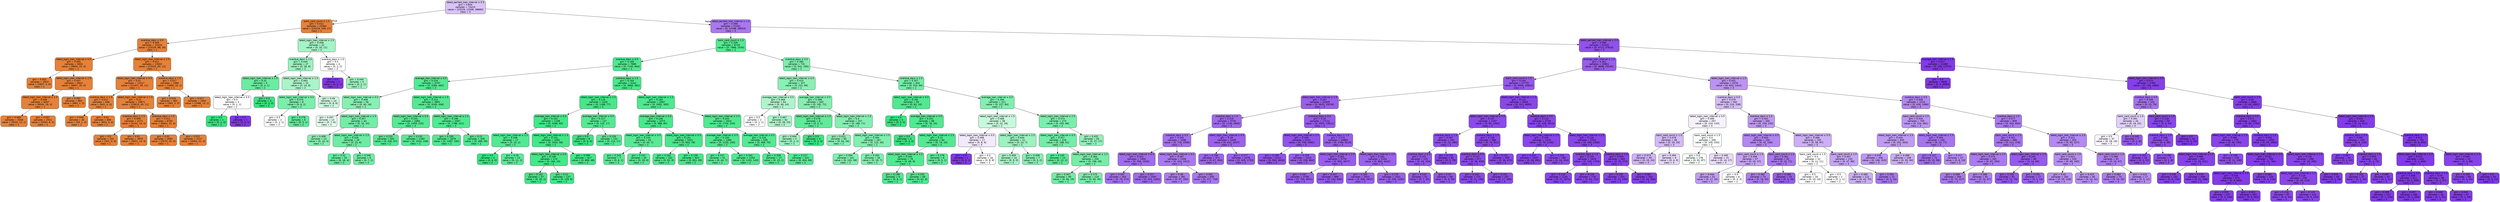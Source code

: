 digraph Tree {
node [shape=box, style="filled, rounded", color="black", fontname=helvetica] ;
edge [fontname=helvetica] ;
0 [label=<latest_earliest_loan_interval &le; 0.5<br/>gini = 0.604<br/>samples = 74415<br/>value = [23229, 12506, 38680]<br/>class = 3>, fillcolor="#8139e54d"] ;
1 [label=<bank_card_count &le; 1.5<br/>gini = 0.012<br/>samples = 23364<br/>value = [23229, 108, 27]<br/>class = 1>, fillcolor="#e58139fe"] ;
0 -> 1 [labeldistance=2.5, labelangle=45, headlabel="True"] ;
2 [label=<overdue_days &le; 0.5<br/>gini = 0.009<br/>samples = 23333<br/>value = [23229, 88, 16]<br/>class = 1>, fillcolor="#e58139fe"] ;
1 -> 2 ;
3 [label=<latest_login_loan_interval &le; 0.5<br/>gini = 0.005<br/>samples = 9831<br/>value = [9804, 23, 4]<br/>class = 1>, fillcolor="#e58139fe"] ;
2 -> 3 ;
4 [label=<gini = 0.002<br/>samples = 2910<br/>value = [2907, 3, 0]<br/>class = 1>, fillcolor="#e58139ff"] ;
3 -> 4 ;
5 [label=<latest_login_loan_interval &le; 2.5<br/>gini = 0.007<br/>samples = 6921<br/>value = [6897, 20, 4]<br/>class = 1>, fillcolor="#e58139fe"] ;
3 -> 5 ;
6 [label=<latest_login_loan_interval &le; 1.5<br/>gini = 0.008<br/>samples = 6057<br/>value = [6034, 19, 4]<br/>class = 1>, fillcolor="#e58139fe"] ;
5 -> 6 ;
7 [label=<gini = 0.008<br/>samples = 3546<br/>value = [3532, 13, 1]<br/>class = 1>, fillcolor="#e58139fe"] ;
6 -> 7 ;
8 [label=<gini = 0.007<br/>samples = 2511<br/>value = [2502, 6, 3]<br/>class = 1>, fillcolor="#e58139fe"] ;
6 -> 8 ;
9 [label=<gini = 0.002<br/>samples = 864<br/>value = [863, 1, 0]<br/>class = 1>, fillcolor="#e58139ff"] ;
5 -> 9 ;
10 [label=<latest_login_loan_interval &le; 2.5<br/>gini = 0.011<br/>samples = 13502<br/>value = [13425, 65, 12]<br/>class = 1>, fillcolor="#e58139fe"] ;
2 -> 10 ;
11 [label=<latest_login_loan_interval &le; 0.5<br/>gini = 0.01<br/>samples = 11517<br/>value = [11457, 49, 11]<br/>class = 1>, fillcolor="#e58139fe"] ;
10 -> 11 ;
12 [label=<overdue_days &le; 1.5<br/>gini = 0.012<br/>samples = 646<br/>value = [642, 4, 0]<br/>class = 1>, fillcolor="#e58139fd"] ;
11 -> 12 ;
13 [label=<gini = 0.049<br/>samples = 40<br/>value = [39, 1, 0]<br/>class = 1>, fillcolor="#e58139f8"] ;
12 -> 13 ;
14 [label=<gini = 0.01<br/>samples = 606<br/>value = [603, 3, 0]<br/>class = 1>, fillcolor="#e58139fe"] ;
12 -> 14 ;
15 [label=<latest_login_loan_interval &le; 1.5<br/>gini = 0.01<br/>samples = 10871<br/>value = [10815, 45, 11]<br/>class = 1>, fillcolor="#e58139fe"] ;
11 -> 15 ;
16 [label=<overdue_days &le; 1.5<br/>gini = 0.009<br/>samples = 4171<br/>value = [4152, 14, 5]<br/>class = 1>, fillcolor="#e58139fe"] ;
15 -> 16 ;
17 [label=<gini = 0.0<br/>samples = 201<br/>value = [201, 0, 0]<br/>class = 1>, fillcolor="#e58139ff"] ;
16 -> 17 ;
18 [label=<gini = 0.01<br/>samples = 3970<br/>value = [3951, 14, 5]<br/>class = 1>, fillcolor="#e58139fe"] ;
16 -> 18 ;
19 [label=<overdue_days &le; 1.5<br/>gini = 0.011<br/>samples = 6700<br/>value = [6663, 31, 6]<br/>class = 1>, fillcolor="#e58139fe"] ;
15 -> 19 ;
20 [label=<gini = 0.01<br/>samples = 2583<br/>value = [2570, 10, 3]<br/>class = 1>, fillcolor="#e58139fe"] ;
19 -> 20 ;
21 [label=<gini = 0.012<br/>samples = 4117<br/>value = [4093, 21, 3]<br/>class = 1>, fillcolor="#e58139fe"] ;
19 -> 21 ;
22 [label=<overdue_days &le; 1.5<br/>gini = 0.017<br/>samples = 1985<br/>value = [1968, 16, 1]<br/>class = 1>, fillcolor="#e58139fd"] ;
10 -> 22 ;
23 [label=<gini = 0.016<br/>samples = 383<br/>value = [380, 3, 0]<br/>class = 1>, fillcolor="#e58139fd"] ;
22 -> 23 ;
24 [label=<gini = 0.017<br/>samples = 1602<br/>value = [1588, 13, 1]<br/>class = 1>, fillcolor="#e58139fd"] ;
22 -> 24 ;
25 [label=<latest_login_loan_interval &le; 2.5<br/>gini = 0.458<br/>samples = 31<br/>value = [0, 20, 11]<br/>class = 2>, fillcolor="#39e58173"] ;
1 -> 25 ;
26 [label=<overdue_days &le; 1.5<br/>gini = 0.444<br/>samples = 27<br/>value = [0, 18, 9]<br/>class = 2>, fillcolor="#39e5817f"] ;
25 -> 26 ;
27 [label=<latest_login_loan_interval &le; 1.5<br/>gini = 0.32<br/>samples = 5<br/>value = [0, 4, 1]<br/>class = 2>, fillcolor="#39e581bf"] ;
26 -> 27 ;
28 [label=<latest_login_loan_interval &le; 0.5<br/>gini = 0.5<br/>samples = 2<br/>value = [0, 1, 1]<br/>class = 2>, fillcolor="#39e58100"] ;
27 -> 28 ;
29 [label=<gini = 0.0<br/>samples = 1<br/>value = [0, 1, 0]<br/>class = 2>, fillcolor="#39e581ff"] ;
28 -> 29 ;
30 [label=<gini = 0.0<br/>samples = 1<br/>value = [0, 0, 1]<br/>class = 3>, fillcolor="#8139e5ff"] ;
28 -> 30 ;
31 [label=<gini = 0.0<br/>samples = 3<br/>value = [0, 3, 0]<br/>class = 2>, fillcolor="#39e581ff"] ;
27 -> 31 ;
32 [label=<latest_login_loan_interval &le; 1.5<br/>gini = 0.463<br/>samples = 22<br/>value = [0, 14, 8]<br/>class = 2>, fillcolor="#39e5816d"] ;
26 -> 32 ;
33 [label=<latest_login_loan_interval &le; 0.5<br/>gini = 0.375<br/>samples = 8<br/>value = [0, 6, 2]<br/>class = 2>, fillcolor="#39e581aa"] ;
32 -> 33 ;
34 [label=<gini = 0.5<br/>samples = 2<br/>value = [0, 1, 1]<br/>class = 2>, fillcolor="#39e58100"] ;
33 -> 34 ;
35 [label=<gini = 0.278<br/>samples = 6<br/>value = [0, 5, 1]<br/>class = 2>, fillcolor="#39e581cc"] ;
33 -> 35 ;
36 [label=<gini = 0.49<br/>samples = 14<br/>value = [0, 8, 6]<br/>class = 2>, fillcolor="#39e58140"] ;
32 -> 36 ;
37 [label=<overdue_days &le; 1.0<br/>gini = 0.5<br/>samples = 4<br/>value = [0, 2, 2]<br/>class = 2>, fillcolor="#39e58100"] ;
25 -> 37 ;
38 [label=<gini = 0.0<br/>samples = 1<br/>value = [0, 0, 1]<br/>class = 3>, fillcolor="#8139e5ff"] ;
37 -> 38 ;
39 [label=<gini = 0.444<br/>samples = 3<br/>value = [0, 2, 1]<br/>class = 2>, fillcolor="#39e5817f"] ;
37 -> 39 ;
40 [label=<latest_earliest_loan_interval &le; 1.5<br/>gini = 0.368<br/>samples = 51051<br/>value = [0, 12398, 38653]<br/>class = 3>, fillcolor="#8139e5ad"] ;
0 -> 40 [labeldistance=2.5, labelangle=-45, headlabel="False"] ;
41 [label=<bank_card_count &le; 1.5<br/>gini = 0.209<br/>samples = 8720<br/>value = [0, 7686, 1034]<br/>class = 2>, fillcolor="#39e581dd"] ;
40 -> 41 ;
42 [label=<overdue_days &le; 0.5<br/>gini = 0.189<br/>samples = 7989<br/>value = [0, 7145, 844]<br/>class = 2>, fillcolor="#39e581e1"] ;
41 -> 42 ;
43 [label=<average_loan_interval &le; 0.5<br/>gini = 0.216<br/>samples = 3747<br/>value = [0, 3285, 462]<br/>class = 2>, fillcolor="#39e581db"] ;
42 -> 43 ;
44 [label=<latest_login_loan_interval &le; 0.5<br/>gini = 0.408<br/>samples = 56<br/>value = [0, 40, 16]<br/>class = 2>, fillcolor="#39e58199"] ;
43 -> 44 ;
45 [label=<gini = 0.497<br/>samples = 13<br/>value = [0, 7, 6]<br/>class = 2>, fillcolor="#39e58124"] ;
44 -> 45 ;
46 [label=<latest_login_loan_interval &le; 1.5<br/>gini = 0.357<br/>samples = 43<br/>value = [0, 33, 10]<br/>class = 2>, fillcolor="#39e581b2"] ;
44 -> 46 ;
47 [label=<gini = 0.408<br/>samples = 14<br/>value = [0, 10, 4]<br/>class = 2>, fillcolor="#39e58199"] ;
46 -> 47 ;
48 [label=<latest_login_loan_interval &le; 2.5<br/>gini = 0.328<br/>samples = 29<br/>value = [0, 23, 6]<br/>class = 2>, fillcolor="#39e581bc"] ;
46 -> 48 ;
49 [label=<gini = 0.32<br/>samples = 20<br/>value = [0, 16, 4]<br/>class = 2>, fillcolor="#39e581bf"] ;
48 -> 49 ;
50 [label=<gini = 0.346<br/>samples = 9<br/>value = [0, 7, 2]<br/>class = 2>, fillcolor="#39e581b6"] ;
48 -> 50 ;
51 [label=<latest_login_loan_interval &le; 1.5<br/>gini = 0.212<br/>samples = 3691<br/>value = [0, 3245, 446]<br/>class = 2>, fillcolor="#39e581dc"] ;
43 -> 51 ;
52 [label=<latest_login_loan_interval &le; 0.5<br/>gini = 0.232<br/>samples = 1684<br/>value = [0, 1459, 225]<br/>class = 2>, fillcolor="#39e581d8"] ;
51 -> 52 ;
53 [label=<gini = 0.231<br/>samples = 502<br/>value = [0, 435, 67]<br/>class = 2>, fillcolor="#39e581d8"] ;
52 -> 53 ;
54 [label=<gini = 0.232<br/>samples = 1182<br/>value = [0, 1024, 158]<br/>class = 2>, fillcolor="#39e581d8"] ;
52 -> 54 ;
55 [label=<latest_login_loan_interval &le; 2.5<br/>gini = 0.196<br/>samples = 2007<br/>value = [0, 1786, 221]<br/>class = 2>, fillcolor="#39e581df"] ;
51 -> 55 ;
56 [label=<gini = 0.193<br/>samples = 1679<br/>value = [0, 1497, 182]<br/>class = 2>, fillcolor="#39e581e0"] ;
55 -> 56 ;
57 [label=<gini = 0.21<br/>samples = 328<br/>value = [0, 289, 39]<br/>class = 2>, fillcolor="#39e581dd"] ;
55 -> 57 ;
58 [label=<overdue_days &le; 1.5<br/>gini = 0.164<br/>samples = 4242<br/>value = [0, 3860, 382]<br/>class = 2>, fillcolor="#39e581e6"] ;
42 -> 58 ;
59 [label=<latest_login_loan_interval &le; 2.5<br/>gini = 0.116<br/>samples = 1245<br/>value = [0, 1168, 77]<br/>class = 2>, fillcolor="#39e581ee"] ;
58 -> 59 ;
60 [label=<average_loan_interval &le; 0.5<br/>gini = 0.102<br/>samples = 1108<br/>value = [0, 1048, 60]<br/>class = 2>, fillcolor="#39e581f0"] ;
59 -> 60 ;
61 [label=<latest_login_loan_interval &le; 1.5<br/>gini = 0.208<br/>samples = 17<br/>value = [0, 15, 2]<br/>class = 2>, fillcolor="#39e581dd"] ;
60 -> 61 ;
62 [label=<gini = 0.0<br/>samples = 4<br/>value = [0, 4, 0]<br/>class = 2>, fillcolor="#39e581ff"] ;
61 -> 62 ;
63 [label=<gini = 0.26<br/>samples = 13<br/>value = [0, 11, 2]<br/>class = 2>, fillcolor="#39e581d1"] ;
61 -> 63 ;
64 [label=<latest_login_loan_interval &le; 1.5<br/>gini = 0.101<br/>samples = 1091<br/>value = [0, 1033, 58]<br/>class = 2>, fillcolor="#39e581f1"] ;
60 -> 64 ;
65 [label=<latest_login_loan_interval &le; 0.5<br/>gini = 0.108<br/>samples = 174<br/>value = [0, 164, 10]<br/>class = 2>, fillcolor="#39e581ef"] ;
64 -> 65 ;
66 [label=<gini = 0.102<br/>samples = 37<br/>value = [0, 35, 2]<br/>class = 2>, fillcolor="#39e581f0"] ;
65 -> 66 ;
67 [label=<gini = 0.11<br/>samples = 137<br/>value = [0, 129, 8]<br/>class = 2>, fillcolor="#39e581ef"] ;
65 -> 67 ;
68 [label=<gini = 0.099<br/>samples = 917<br/>value = [0, 869, 48]<br/>class = 2>, fillcolor="#39e581f1"] ;
64 -> 68 ;
69 [label=<average_loan_interval &le; 0.5<br/>gini = 0.217<br/>samples = 137<br/>value = [0, 120, 17]<br/>class = 2>, fillcolor="#39e581db"] ;
59 -> 69 ;
70 [label=<gini = 0.0<br/>samples = 6<br/>value = [0, 6, 0]<br/>class = 2>, fillcolor="#39e581ff"] ;
69 -> 70 ;
71 [label=<gini = 0.226<br/>samples = 131<br/>value = [0, 114, 17]<br/>class = 2>, fillcolor="#39e581d9"] ;
69 -> 71 ;
72 [label=<latest_login_loan_interval &le; 1.5<br/>gini = 0.183<br/>samples = 2997<br/>value = [0, 2692, 305]<br/>class = 2>, fillcolor="#39e581e2"] ;
58 -> 72 ;
73 [label=<average_loan_interval &le; 0.5<br/>gini = 0.146<br/>samples = 1073<br/>value = [0, 988, 85]<br/>class = 2>, fillcolor="#39e581e9"] ;
72 -> 73 ;
74 [label=<latest_login_loan_interval &le; 0.5<br/>gini = 0.233<br/>samples = 52<br/>value = [0, 45, 7]<br/>class = 2>, fillcolor="#39e581d7"] ;
73 -> 74 ;
75 [label=<gini = 0.245<br/>samples = 7<br/>value = [0, 6, 1]<br/>class = 2>, fillcolor="#39e581d4"] ;
74 -> 75 ;
76 [label=<gini = 0.231<br/>samples = 45<br/>value = [0, 39, 6]<br/>class = 2>, fillcolor="#39e581d8"] ;
74 -> 76 ;
77 [label=<latest_login_loan_interval &le; 0.5<br/>gini = 0.141<br/>samples = 1021<br/>value = [0, 943, 78]<br/>class = 2>, fillcolor="#39e581ea"] ;
73 -> 77 ;
78 [label=<gini = 0.162<br/>samples = 101<br/>value = [0, 92, 9]<br/>class = 2>, fillcolor="#39e581e6"] ;
77 -> 78 ;
79 [label=<gini = 0.139<br/>samples = 920<br/>value = [0, 851, 69]<br/>class = 2>, fillcolor="#39e581ea"] ;
77 -> 79 ;
80 [label=<latest_login_loan_interval &le; 2.5<br/>gini = 0.203<br/>samples = 1924<br/>value = [0, 1704, 220]<br/>class = 2>, fillcolor="#39e581de"] ;
72 -> 80 ;
81 [label=<average_loan_interval &le; 0.5<br/>gini = 0.193<br/>samples = 1385<br/>value = [0, 1235, 150]<br/>class = 2>, fillcolor="#39e581e0"] ;
80 -> 81 ;
82 [label=<gini = 0.237<br/>samples = 51<br/>value = [0, 44, 7]<br/>class = 2>, fillcolor="#39e581d6"] ;
81 -> 82 ;
83 [label=<gini = 0.191<br/>samples = 1334<br/>value = [0, 1191, 143]<br/>class = 2>, fillcolor="#39e581e0"] ;
81 -> 83 ;
84 [label=<average_loan_interval &le; 0.5<br/>gini = 0.226<br/>samples = 539<br/>value = [0, 469, 70]<br/>class = 2>, fillcolor="#39e581d9"] ;
80 -> 84 ;
85 [label=<gini = 0.208<br/>samples = 17<br/>value = [0, 15, 2]<br/>class = 2>, fillcolor="#39e581dd"] ;
84 -> 85 ;
86 [label=<gini = 0.227<br/>samples = 522<br/>value = [0, 454, 68]<br/>class = 2>, fillcolor="#39e581d9"] ;
84 -> 86 ;
87 [label=<overdue_days &le; 0.5<br/>gini = 0.385<br/>samples = 731<br/>value = [0, 541, 190]<br/>class = 2>, fillcolor="#39e581a5"] ;
41 -> 87 ;
88 [label=<latest_login_loan_interval &le; 0.5<br/>gini = 0.415<br/>samples = 327<br/>value = [0, 231, 96]<br/>class = 2>, fillcolor="#39e58195"] ;
87 -> 88 ;
89 [label=<average_loan_interval &le; 0.5<br/>gini = 0.469<br/>samples = 64<br/>value = [0, 40, 24]<br/>class = 2>, fillcolor="#39e58166"] ;
88 -> 89 ;
90 [label=<gini = 0.5<br/>samples = 2<br/>value = [0, 1, 1]<br/>class = 2>, fillcolor="#39e58100"] ;
89 -> 90 ;
91 [label=<gini = 0.467<br/>samples = 62<br/>value = [0, 39, 23]<br/>class = 2>, fillcolor="#39e58169"] ;
89 -> 91 ;
92 [label=<average_loan_interval &le; 0.5<br/>gini = 0.398<br/>samples = 263<br/>value = [0, 191, 72]<br/>class = 2>, fillcolor="#39e5819f"] ;
88 -> 92 ;
93 [label=<latest_login_loan_interval &le; 1.5<br/>gini = 0.278<br/>samples = 6<br/>value = [0, 5, 1]<br/>class = 2>, fillcolor="#39e581cc"] ;
92 -> 93 ;
94 [label=<gini = 0.444<br/>samples = 3<br/>value = [0, 2, 1]<br/>class = 2>, fillcolor="#39e5817f"] ;
93 -> 94 ;
95 [label=<gini = 0.0<br/>samples = 3<br/>value = [0, 3, 0]<br/>class = 2>, fillcolor="#39e581ff"] ;
93 -> 95 ;
96 [label=<latest_login_loan_interval &le; 1.5<br/>gini = 0.4<br/>samples = 257<br/>value = [0, 186, 71]<br/>class = 2>, fillcolor="#39e5819e"] ;
92 -> 96 ;
97 [label=<gini = 0.411<br/>samples = 90<br/>value = [0, 64, 26]<br/>class = 2>, fillcolor="#39e58197"] ;
96 -> 97 ;
98 [label=<latest_login_loan_interval &le; 2.5<br/>gini = 0.394<br/>samples = 167<br/>value = [0, 122, 45]<br/>class = 2>, fillcolor="#39e581a1"] ;
96 -> 98 ;
99 [label=<gini = 0.394<br/>samples = 141<br/>value = [0, 103, 38]<br/>class = 2>, fillcolor="#39e581a1"] ;
98 -> 99 ;
100 [label=<gini = 0.393<br/>samples = 26<br/>value = [0, 19, 7]<br/>class = 2>, fillcolor="#39e581a1"] ;
98 -> 100 ;
101 [label=<overdue_days &le; 1.5<br/>gini = 0.357<br/>samples = 404<br/>value = [0, 310, 94]<br/>class = 2>, fillcolor="#39e581b2"] ;
87 -> 101 ;
102 [label=<latest_login_loan_interval &le; 0.5<br/>gini = 0.192<br/>samples = 93<br/>value = [0, 83, 10]<br/>class = 2>, fillcolor="#39e581e0"] ;
101 -> 102 ;
103 [label=<gini = 0.0<br/>samples = 5<br/>value = [0, 5, 0]<br/>class = 2>, fillcolor="#39e581ff"] ;
102 -> 103 ;
104 [label=<average_loan_interval &le; 0.5<br/>gini = 0.201<br/>samples = 88<br/>value = [0, 78, 10]<br/>class = 2>, fillcolor="#39e581de"] ;
102 -> 104 ;
105 [label=<gini = 0.0<br/>samples = 4<br/>value = [0, 4, 0]<br/>class = 2>, fillcolor="#39e581ff"] ;
104 -> 105 ;
106 [label=<latest_login_loan_interval &le; 2.5<br/>gini = 0.21<br/>samples = 84<br/>value = [0, 74, 10]<br/>class = 2>, fillcolor="#39e581dd"] ;
104 -> 106 ;
107 [label=<latest_login_loan_interval &le; 1.5<br/>gini = 0.204<br/>samples = 78<br/>value = [0, 69, 9]<br/>class = 2>, fillcolor="#39e581de"] ;
106 -> 107 ;
108 [label=<gini = 0.198<br/>samples = 9<br/>value = [0, 8, 1]<br/>class = 2>, fillcolor="#39e581df"] ;
107 -> 108 ;
109 [label=<gini = 0.205<br/>samples = 69<br/>value = [0, 61, 8]<br/>class = 2>, fillcolor="#39e581de"] ;
107 -> 109 ;
110 [label=<gini = 0.278<br/>samples = 6<br/>value = [0, 5, 1]<br/>class = 2>, fillcolor="#39e581cc"] ;
106 -> 110 ;
111 [label=<average_loan_interval &le; 0.5<br/>gini = 0.394<br/>samples = 311<br/>value = [0, 227, 84]<br/>class = 2>, fillcolor="#39e581a1"] ;
101 -> 111 ;
112 [label=<latest_login_loan_interval &le; 1.5<br/>gini = 0.488<br/>samples = 38<br/>value = [0, 22, 16]<br/>class = 2>, fillcolor="#39e58146"] ;
111 -> 112 ;
113 [label=<latest_login_loan_interval &le; 0.5<br/>gini = 0.498<br/>samples = 17<br/>value = [0, 8, 9]<br/>class = 3>, fillcolor="#8139e51c"] ;
112 -> 113 ;
114 [label=<gini = 0.0<br/>samples = 1<br/>value = [0, 0, 1]<br/>class = 3>, fillcolor="#8139e5ff"] ;
113 -> 114 ;
115 [label=<gini = 0.5<br/>samples = 16<br/>value = [0, 8, 8]<br/>class = 2>, fillcolor="#39e58100"] ;
113 -> 115 ;
116 [label=<latest_login_loan_interval &le; 2.5<br/>gini = 0.444<br/>samples = 21<br/>value = [0, 14, 7]<br/>class = 2>, fillcolor="#39e5817f"] ;
112 -> 116 ;
117 [label=<gini = 0.459<br/>samples = 14<br/>value = [0, 9, 5]<br/>class = 2>, fillcolor="#39e58171"] ;
116 -> 117 ;
118 [label=<gini = 0.408<br/>samples = 7<br/>value = [0, 5, 2]<br/>class = 2>, fillcolor="#39e58199"] ;
116 -> 118 ;
119 [label=<latest_login_loan_interval &le; 2.5<br/>gini = 0.374<br/>samples = 273<br/>value = [0, 205, 68]<br/>class = 2>, fillcolor="#39e581aa"] ;
111 -> 119 ;
120 [label=<latest_login_loan_interval &le; 0.5<br/>gini = 0.357<br/>samples = 219<br/>value = [0, 168, 51]<br/>class = 2>, fillcolor="#39e581b2"] ;
119 -> 120 ;
121 [label=<gini = 0.245<br/>samples = 14<br/>value = [0, 12, 2]<br/>class = 2>, fillcolor="#39e581d4"] ;
120 -> 121 ;
122 [label=<latest_login_loan_interval &le; 1.5<br/>gini = 0.364<br/>samples = 205<br/>value = [0, 156, 49]<br/>class = 2>, fillcolor="#39e581af"] ;
120 -> 122 ;
123 [label=<gini = 0.347<br/>samples = 85<br/>value = [0, 66, 19]<br/>class = 2>, fillcolor="#39e581b6"] ;
122 -> 123 ;
124 [label=<gini = 0.375<br/>samples = 120<br/>value = [0, 90, 30]<br/>class = 2>, fillcolor="#39e581aa"] ;
122 -> 124 ;
125 [label=<gini = 0.431<br/>samples = 54<br/>value = [0, 37, 17]<br/>class = 2>, fillcolor="#39e5818a"] ;
119 -> 125 ;
126 [label=<latest_earliest_loan_interval &le; 2.5<br/>gini = 0.198<br/>samples = 42331<br/>value = [0, 4712, 37619]<br/>class = 3>, fillcolor="#8139e5df"] ;
40 -> 126 ;
127 [label=<average_loan_interval &le; 1.5<br/>gini = 0.261<br/>samples = 29851<br/>value = [0, 4606, 25245]<br/>class = 3>, fillcolor="#8139e5d0"] ;
126 -> 127 ;
128 [label=<bank_card_count &le; 1.5<br/>gini = 0.244<br/>samples = 27775<br/>value = [0, 3954, 23821]<br/>class = 3>, fillcolor="#8139e5d5"] ;
127 -> 128 ;
129 [label=<latest_login_loan_interval &le; 1.5<br/>gini = 0.267<br/>samples = 22849<br/>value = [0, 3633, 19216]<br/>class = 3>, fillcolor="#8139e5cf"] ;
128 -> 129 ;
130 [label=<overdue_days &le; 1.5<br/>gini = 0.316<br/>samples = 5735<br/>value = [0, 1130, 4605]<br/>class = 3>, fillcolor="#8139e5c0"] ;
129 -> 130 ;
131 [label=<overdue_days &le; 0.5<br/>gini = 0.342<br/>samples = 3286<br/>value = [0, 718, 2568]<br/>class = 3>, fillcolor="#8139e5b8"] ;
130 -> 131 ;
132 [label=<latest_login_loan_interval &le; 0.5<br/>gini = 0.322<br/>samples = 1950<br/>value = [0, 394, 1556]<br/>class = 3>, fillcolor="#8139e5be"] ;
131 -> 132 ;
133 [label=<gini = 0.347<br/>samples = 353<br/>value = [0, 79, 274]<br/>class = 3>, fillcolor="#8139e5b5"] ;
132 -> 133 ;
134 [label=<gini = 0.317<br/>samples = 1597<br/>value = [0, 315, 1282]<br/>class = 3>, fillcolor="#8139e5c0"] ;
132 -> 134 ;
135 [label=<latest_login_loan_interval &le; 0.5<br/>gini = 0.367<br/>samples = 1336<br/>value = [0, 324, 1012]<br/>class = 3>, fillcolor="#8139e5ad"] ;
131 -> 135 ;
136 [label=<gini = 0.38<br/>samples = 381<br/>value = [0, 97, 284]<br/>class = 3>, fillcolor="#8139e5a8"] ;
135 -> 136 ;
137 [label=<gini = 0.362<br/>samples = 955<br/>value = [0, 227, 728]<br/>class = 3>, fillcolor="#8139e5af"] ;
135 -> 137 ;
138 [label=<latest_login_loan_interval &le; 0.5<br/>gini = 0.28<br/>samples = 2449<br/>value = [0, 412, 2037]<br/>class = 3>, fillcolor="#8139e5cb"] ;
130 -> 138 ;
139 [label=<gini = 0.296<br/>samples = 371<br/>value = [0, 67, 304]<br/>class = 3>, fillcolor="#8139e5c7"] ;
138 -> 139 ;
140 [label=<gini = 0.277<br/>samples = 2078<br/>value = [0, 345, 1733]<br/>class = 3>, fillcolor="#8139e5cc"] ;
138 -> 140 ;
141 [label=<overdue_days &le; 0.5<br/>gini = 0.25<br/>samples = 17114<br/>value = [0, 2503, 14611]<br/>class = 3>, fillcolor="#8139e5d3"] ;
129 -> 141 ;
142 [label=<latest_login_loan_interval &le; 2.5<br/>gini = 0.209<br/>samples = 6231<br/>value = [0, 739, 5492]<br/>class = 3>, fillcolor="#8139e5dd"] ;
141 -> 142 ;
143 [label=<gini = 0.199<br/>samples = 5211<br/>value = [0, 583, 4628]<br/>class = 3>, fillcolor="#8139e5df"] ;
142 -> 143 ;
144 [label=<gini = 0.259<br/>samples = 1020<br/>value = [0, 156, 864]<br/>class = 3>, fillcolor="#8139e5d1"] ;
142 -> 144 ;
145 [label=<overdue_days &le; 1.5<br/>gini = 0.272<br/>samples = 10883<br/>value = [0, 1764, 9119]<br/>class = 3>, fillcolor="#8139e5ce"] ;
141 -> 145 ;
146 [label=<latest_login_loan_interval &le; 2.5<br/>gini = 0.263<br/>samples = 5779<br/>value = [0, 902, 4877]<br/>class = 3>, fillcolor="#8139e5d0"] ;
145 -> 146 ;
147 [label=<gini = 0.267<br/>samples = 4790<br/>value = [0, 759, 4031]<br/>class = 3>, fillcolor="#8139e5cf"] ;
146 -> 147 ;
148 [label=<gini = 0.247<br/>samples = 989<br/>value = [0, 143, 846]<br/>class = 3>, fillcolor="#8139e5d4"] ;
146 -> 148 ;
149 [label=<latest_login_loan_interval &le; 2.5<br/>gini = 0.281<br/>samples = 5104<br/>value = [0, 862, 4242]<br/>class = 3>, fillcolor="#8139e5cb"] ;
145 -> 149 ;
150 [label=<gini = 0.283<br/>samples = 3553<br/>value = [0, 606, 2947]<br/>class = 3>, fillcolor="#8139e5cb"] ;
149 -> 150 ;
151 [label=<gini = 0.276<br/>samples = 1551<br/>value = [0, 256, 1295]<br/>class = 3>, fillcolor="#8139e5cd"] ;
149 -> 151 ;
152 [label=<latest_login_loan_interval &le; 1.5<br/>gini = 0.122<br/>samples = 4926<br/>value = [0, 321, 4605]<br/>class = 3>, fillcolor="#8139e5ed"] ;
128 -> 152 ;
153 [label=<latest_login_loan_interval &le; 0.5<br/>gini = 0.147<br/>samples = 1187<br/>value = [0, 95, 1092]<br/>class = 3>, fillcolor="#8139e5e9"] ;
152 -> 153 ;
154 [label=<overdue_days &le; 1.5<br/>gini = 0.187<br/>samples = 201<br/>value = [0, 21, 180]<br/>class = 3>, fillcolor="#8139e5e1"] ;
153 -> 154 ;
155 [label=<overdue_days &le; 0.5<br/>gini = 0.231<br/>samples = 120<br/>value = [0, 16, 104]<br/>class = 3>, fillcolor="#8139e5d8"] ;
154 -> 155 ;
156 [label=<gini = 0.233<br/>samples = 52<br/>value = [0, 7, 45]<br/>class = 3>, fillcolor="#8139e5d7"] ;
155 -> 156 ;
157 [label=<gini = 0.23<br/>samples = 68<br/>value = [0, 9, 59]<br/>class = 3>, fillcolor="#8139e5d8"] ;
155 -> 157 ;
158 [label=<gini = 0.116<br/>samples = 81<br/>value = [0, 5, 76]<br/>class = 3>, fillcolor="#8139e5ee"] ;
154 -> 158 ;
159 [label=<overdue_days &le; 1.5<br/>gini = 0.139<br/>samples = 986<br/>value = [0, 74, 912]<br/>class = 3>, fillcolor="#8139e5ea"] ;
153 -> 159 ;
160 [label=<overdue_days &le; 0.5<br/>gini = 0.147<br/>samples = 477<br/>value = [0, 38, 439]<br/>class = 3>, fillcolor="#8139e5e9"] ;
159 -> 160 ;
161 [label=<gini = 0.143<br/>samples = 270<br/>value = [0, 21, 249]<br/>class = 3>, fillcolor="#8139e5e9"] ;
160 -> 161 ;
162 [label=<gini = 0.151<br/>samples = 207<br/>value = [0, 17, 190]<br/>class = 3>, fillcolor="#8139e5e8"] ;
160 -> 162 ;
163 [label=<gini = 0.131<br/>samples = 509<br/>value = [0, 36, 473]<br/>class = 3>, fillcolor="#8139e5ec"] ;
159 -> 163 ;
164 [label=<overdue_days &le; 0.5<br/>gini = 0.114<br/>samples = 3739<br/>value = [0, 226, 3513]<br/>class = 3>, fillcolor="#8139e5ef"] ;
152 -> 164 ;
165 [label=<latest_login_loan_interval &le; 2.5<br/>gini = 0.109<br/>samples = 1215<br/>value = [0, 70, 1145]<br/>class = 3>, fillcolor="#8139e5ef"] ;
164 -> 165 ;
166 [label=<gini = 0.101<br/>samples = 1047<br/>value = [0, 56, 991]<br/>class = 3>, fillcolor="#8139e5f1"] ;
165 -> 166 ;
167 [label=<gini = 0.153<br/>samples = 168<br/>value = [0, 14, 154]<br/>class = 3>, fillcolor="#8139e5e8"] ;
165 -> 167 ;
168 [label=<latest_login_loan_interval &le; 2.5<br/>gini = 0.116<br/>samples = 2524<br/>value = [0, 156, 2368]<br/>class = 3>, fillcolor="#8139e5ee"] ;
164 -> 168 ;
169 [label=<overdue_days &le; 1.5<br/>gini = 0.123<br/>samples = 1919<br/>value = [0, 126, 1793]<br/>class = 3>, fillcolor="#8139e5ed"] ;
168 -> 169 ;
170 [label=<gini = 0.118<br/>samples = 1143<br/>value = [0, 72, 1071]<br/>class = 3>, fillcolor="#8139e5ee"] ;
169 -> 170 ;
171 [label=<gini = 0.129<br/>samples = 776<br/>value = [0, 54, 722]<br/>class = 3>, fillcolor="#8139e5ec"] ;
169 -> 171 ;
172 [label=<overdue_days &le; 1.5<br/>gini = 0.094<br/>samples = 605<br/>value = [0, 30, 575]<br/>class = 3>, fillcolor="#8139e5f2"] ;
168 -> 172 ;
173 [label=<gini = 0.105<br/>samples = 253<br/>value = [0, 14, 239]<br/>class = 3>, fillcolor="#8139e5f0"] ;
172 -> 173 ;
174 [label=<gini = 0.087<br/>samples = 352<br/>value = [0, 16, 336]<br/>class = 3>, fillcolor="#8139e5f3"] ;
172 -> 174 ;
175 [label=<latest_login_loan_interval &le; 1.5<br/>gini = 0.431<br/>samples = 2076<br/>value = [0, 652, 1424]<br/>class = 3>, fillcolor="#8139e58a"] ;
127 -> 175 ;
176 [label=<overdue_days &le; 0.5<br/>gini = 0.479<br/>samples = 562<br/>value = [0, 224, 338]<br/>class = 3>, fillcolor="#8139e556"] ;
175 -> 176 ;
177 [label=<latest_login_loan_interval &le; 0.5<br/>gini = 0.499<br/>samples = 257<br/>value = [0, 124, 133]<br/>class = 3>, fillcolor="#8139e511"] ;
176 -> 177 ;
178 [label=<bank_card_count &le; 1.5<br/>gini = 0.478<br/>samples = 48<br/>value = [0, 19, 29]<br/>class = 3>, fillcolor="#8139e558"] ;
177 -> 178 ;
179 [label=<gini = 0.473<br/>samples = 39<br/>value = [0, 15, 24]<br/>class = 3>, fillcolor="#8139e560"] ;
178 -> 179 ;
180 [label=<gini = 0.494<br/>samples = 9<br/>value = [0, 4, 5]<br/>class = 3>, fillcolor="#8139e533"] ;
178 -> 180 ;
181 [label=<bank_card_count &le; 1.5<br/>gini = 0.5<br/>samples = 209<br/>value = [0, 105, 104]<br/>class = 2>, fillcolor="#39e58102"] ;
177 -> 181 ;
182 [label=<gini = 0.5<br/>samples = 178<br/>value = [0, 91, 87]<br/>class = 2>, fillcolor="#39e5810b"] ;
181 -> 182 ;
183 [label=<gini = 0.495<br/>samples = 31<br/>value = [0, 14, 17]<br/>class = 3>, fillcolor="#8139e52d"] ;
181 -> 183 ;
184 [label=<overdue_days &le; 1.5<br/>gini = 0.441<br/>samples = 305<br/>value = [0, 100, 205]<br/>class = 3>, fillcolor="#8139e583"] ;
176 -> 184 ;
185 [label=<latest_login_loan_interval &le; 0.5<br/>gini = 0.403<br/>samples = 150<br/>value = [0, 42, 108]<br/>class = 3>, fillcolor="#8139e59c"] ;
184 -> 185 ;
186 [label=<bank_card_count &le; 1.5<br/>gini = 0.456<br/>samples = 57<br/>value = [0, 20, 37]<br/>class = 3>, fillcolor="#8139e575"] ;
185 -> 186 ;
187 [label=<gini = 0.444<br/>samples = 51<br/>value = [0, 17, 34]<br/>class = 3>, fillcolor="#8139e57f"] ;
186 -> 187 ;
188 [label=<gini = 0.5<br/>samples = 6<br/>value = [0, 3, 3]<br/>class = 2>, fillcolor="#39e58100"] ;
186 -> 188 ;
189 [label=<bank_card_count &le; 1.5<br/>gini = 0.361<br/>samples = 93<br/>value = [0, 22, 71]<br/>class = 3>, fillcolor="#8139e5b0"] ;
185 -> 189 ;
190 [label=<gini = 0.382<br/>samples = 74<br/>value = [0, 19, 55]<br/>class = 3>, fillcolor="#8139e5a7"] ;
189 -> 190 ;
191 [label=<gini = 0.266<br/>samples = 19<br/>value = [0, 3, 16]<br/>class = 3>, fillcolor="#8139e5cf"] ;
189 -> 191 ;
192 [label=<latest_login_loan_interval &le; 0.5<br/>gini = 0.468<br/>samples = 155<br/>value = [0, 58, 97]<br/>class = 3>, fillcolor="#8139e567"] ;
184 -> 192 ;
193 [label=<bank_card_count &le; 1.5<br/>gini = 0.5<br/>samples = 22<br/>value = [0, 11, 11]<br/>class = 2>, fillcolor="#39e58100"] ;
192 -> 193 ;
194 [label=<gini = 0.5<br/>samples = 20<br/>value = [0, 10, 10]<br/>class = 2>, fillcolor="#39e58100"] ;
193 -> 194 ;
195 [label=<gini = 0.5<br/>samples = 2<br/>value = [0, 1, 1]<br/>class = 2>, fillcolor="#39e58100"] ;
193 -> 195 ;
196 [label=<bank_card_count &le; 1.5<br/>gini = 0.457<br/>samples = 133<br/>value = [0, 47, 86]<br/>class = 3>, fillcolor="#8139e574"] ;
192 -> 196 ;
197 [label=<gini = 0.469<br/>samples = 112<br/>value = [0, 42, 70]<br/>class = 3>, fillcolor="#8139e566"] ;
196 -> 197 ;
198 [label=<gini = 0.363<br/>samples = 21<br/>value = [0, 5, 16]<br/>class = 3>, fillcolor="#8139e5af"] ;
196 -> 198 ;
199 [label=<overdue_days &le; 0.5<br/>gini = 0.406<br/>samples = 1514<br/>value = [0, 428, 1086]<br/>class = 3>, fillcolor="#8139e59b"] ;
175 -> 199 ;
200 [label=<bank_card_count &le; 1.5<br/>gini = 0.434<br/>samples = 705<br/>value = [0, 224, 481]<br/>class = 3>, fillcolor="#8139e588"] ;
199 -> 200 ;
201 [label=<latest_login_loan_interval &le; 2.5<br/>gini = 0.444<br/>samples = 605<br/>value = [0, 201, 404]<br/>class = 3>, fillcolor="#8139e580"] ;
200 -> 201 ;
202 [label=<gini = 0.435<br/>samples = 456<br/>value = [0, 146, 310]<br/>class = 3>, fillcolor="#8139e587"] ;
201 -> 202 ;
203 [label=<gini = 0.466<br/>samples = 149<br/>value = [0, 55, 94]<br/>class = 3>, fillcolor="#8139e56a"] ;
201 -> 203 ;
204 [label=<latest_login_loan_interval &le; 2.5<br/>gini = 0.354<br/>samples = 100<br/>value = [0, 23, 77]<br/>class = 3>, fillcolor="#8139e5b3"] ;
200 -> 204 ;
205 [label=<gini = 0.327<br/>samples = 73<br/>value = [0, 15, 58]<br/>class = 3>, fillcolor="#8139e5bd"] ;
204 -> 205 ;
206 [label=<gini = 0.417<br/>samples = 27<br/>value = [0, 8, 19]<br/>class = 3>, fillcolor="#8139e594"] ;
204 -> 206 ;
207 [label=<overdue_days &le; 1.5<br/>gini = 0.377<br/>samples = 809<br/>value = [0, 204, 605]<br/>class = 3>, fillcolor="#8139e5a9"] ;
199 -> 207 ;
208 [label=<bank_card_count &le; 1.5<br/>gini = 0.351<br/>samples = 489<br/>value = [0, 111, 378]<br/>class = 3>, fillcolor="#8139e5b4"] ;
207 -> 208 ;
209 [label=<latest_login_loan_interval &le; 2.5<br/>gini = 0.373<br/>samples = 391<br/>value = [0, 97, 294]<br/>class = 3>, fillcolor="#8139e5ab"] ;
208 -> 209 ;
210 [label=<gini = 0.368<br/>samples = 300<br/>value = [0, 73, 227]<br/>class = 3>, fillcolor="#8139e5ad"] ;
209 -> 210 ;
211 [label=<gini = 0.388<br/>samples = 91<br/>value = [0, 24, 67]<br/>class = 3>, fillcolor="#8139e5a4"] ;
209 -> 211 ;
212 [label=<latest_login_loan_interval &le; 2.5<br/>gini = 0.245<br/>samples = 98<br/>value = [0, 14, 84]<br/>class = 3>, fillcolor="#8139e5d4"] ;
208 -> 212 ;
213 [label=<gini = 0.235<br/>samples = 81<br/>value = [0, 11, 70]<br/>class = 3>, fillcolor="#8139e5d7"] ;
212 -> 213 ;
214 [label=<gini = 0.291<br/>samples = 17<br/>value = [0, 3, 14]<br/>class = 3>, fillcolor="#8139e5c8"] ;
212 -> 214 ;
215 [label=<latest_login_loan_interval &le; 2.5<br/>gini = 0.412<br/>samples = 320<br/>value = [0, 93, 227]<br/>class = 3>, fillcolor="#8139e597"] ;
207 -> 215 ;
216 [label=<bank_card_count &le; 1.5<br/>gini = 0.421<br/>samples = 229<br/>value = [0, 69, 160]<br/>class = 3>, fillcolor="#8139e591"] ;
215 -> 216 ;
217 [label=<gini = 0.42<br/>samples = 183<br/>value = [0, 55, 128]<br/>class = 3>, fillcolor="#8139e591"] ;
216 -> 217 ;
218 [label=<gini = 0.423<br/>samples = 46<br/>value = [0, 14, 32]<br/>class = 3>, fillcolor="#8139e58f"] ;
216 -> 218 ;
219 [label=<bank_card_count &le; 1.5<br/>gini = 0.388<br/>samples = 91<br/>value = [0, 24, 67]<br/>class = 3>, fillcolor="#8139e5a4"] ;
215 -> 219 ;
220 [label=<gini = 0.382<br/>samples = 74<br/>value = [0, 19, 55]<br/>class = 3>, fillcolor="#8139e5a7"] ;
219 -> 220 ;
221 [label=<gini = 0.415<br/>samples = 17<br/>value = [0, 5, 12]<br/>class = 3>, fillcolor="#8139e595"] ;
219 -> 221 ;
222 [label=<average_loan_interval &le; 1.5<br/>gini = 0.017<br/>samples = 12480<br/>value = [0, 106, 12374]<br/>class = 3>, fillcolor="#8139e5fd"] ;
126 -> 222 ;
223 [label=<gini = 0.0<br/>samples = 9690<br/>value = [0, 0, 9690]<br/>class = 3>, fillcolor="#8139e5ff"] ;
222 -> 223 ;
224 [label=<latest_login_loan_interval &le; 0.5<br/>gini = 0.073<br/>samples = 2790<br/>value = [0, 106, 2684]<br/>class = 3>, fillcolor="#8139e5f5"] ;
222 -> 224 ;
225 [label=<overdue_days &le; 0.5<br/>gini = 0.349<br/>samples = 102<br/>value = [0, 23, 79]<br/>class = 3>, fillcolor="#8139e5b5"] ;
224 -> 225 ;
226 [label=<bank_card_count &le; 1.5<br/>gini = 0.491<br/>samples = 44<br/>value = [0, 19, 25]<br/>class = 3>, fillcolor="#8139e53d"] ;
225 -> 226 ;
227 [label=<gini = 0.5<br/>samples = 37<br/>value = [0, 18, 19]<br/>class = 3>, fillcolor="#8139e50d"] ;
226 -> 227 ;
228 [label=<gini = 0.245<br/>samples = 7<br/>value = [0, 1, 6]<br/>class = 3>, fillcolor="#8139e5d4"] ;
226 -> 228 ;
229 [label=<bank_card_count &le; 1.5<br/>gini = 0.128<br/>samples = 58<br/>value = [0, 4, 54]<br/>class = 3>, fillcolor="#8139e5ec"] ;
225 -> 229 ;
230 [label=<overdue_days &le; 1.5<br/>gini = 0.169<br/>samples = 43<br/>value = [0, 4, 39]<br/>class = 3>, fillcolor="#8139e5e5"] ;
229 -> 230 ;
231 [label=<gini = 0.161<br/>samples = 34<br/>value = [0, 3, 31]<br/>class = 3>, fillcolor="#8139e5e6"] ;
230 -> 231 ;
232 [label=<gini = 0.198<br/>samples = 9<br/>value = [0, 1, 8]<br/>class = 3>, fillcolor="#8139e5df"] ;
230 -> 232 ;
233 [label=<gini = 0.0<br/>samples = 15<br/>value = [0, 0, 15]<br/>class = 3>, fillcolor="#8139e5ff"] ;
229 -> 233 ;
234 [label=<bank_card_count &le; 1.5<br/>gini = 0.06<br/>samples = 2688<br/>value = [0, 83, 2605]<br/>class = 3>, fillcolor="#8139e5f7"] ;
224 -> 234 ;
235 [label=<overdue_days &le; 0.5<br/>gini = 0.071<br/>samples = 1862<br/>value = [0, 69, 1793]<br/>class = 3>, fillcolor="#8139e5f5"] ;
234 -> 235 ;
236 [label=<latest_login_loan_interval &le; 2.5<br/>gini = 0.098<br/>samples = 770<br/>value = [0, 40, 730]<br/>class = 3>, fillcolor="#8139e5f1"] ;
235 -> 236 ;
237 [label=<latest_login_loan_interval &le; 1.5<br/>gini = 0.085<br/>samples = 651<br/>value = [0, 29, 622]<br/>class = 3>, fillcolor="#8139e5f3"] ;
236 -> 237 ;
238 [label=<gini = 0.106<br/>samples = 142<br/>value = [0, 8, 134]<br/>class = 3>, fillcolor="#8139e5f0"] ;
237 -> 238 ;
239 [label=<gini = 0.079<br/>samples = 509<br/>value = [0, 21, 488]<br/>class = 3>, fillcolor="#8139e5f4"] ;
237 -> 239 ;
240 [label=<gini = 0.168<br/>samples = 119<br/>value = [0, 11, 108]<br/>class = 3>, fillcolor="#8139e5e5"] ;
236 -> 240 ;
241 [label=<overdue_days &le; 1.5<br/>gini = 0.052<br/>samples = 1092<br/>value = [0, 29, 1063]<br/>class = 3>, fillcolor="#8139e5f8"] ;
235 -> 241 ;
242 [label=<latest_login_loan_interval &le; 2.5<br/>gini = 0.032<br/>samples = 794<br/>value = [0, 13, 781]<br/>class = 3>, fillcolor="#8139e5fb"] ;
241 -> 242 ;
243 [label=<latest_login_loan_interval &le; 1.5<br/>gini = 0.026<br/>samples = 674<br/>value = [0, 9, 665]<br/>class = 3>, fillcolor="#8139e5fc"] ;
242 -> 243 ;
244 [label=<gini = 0.055<br/>samples = 107<br/>value = [0, 3, 104]<br/>class = 3>, fillcolor="#8139e5f8"] ;
243 -> 244 ;
245 [label=<gini = 0.021<br/>samples = 567<br/>value = [0, 6, 561]<br/>class = 3>, fillcolor="#8139e5fc"] ;
243 -> 245 ;
246 [label=<gini = 0.064<br/>samples = 120<br/>value = [0, 4, 116]<br/>class = 3>, fillcolor="#8139e5f6"] ;
242 -> 246 ;
247 [label=<latest_login_loan_interval &le; 2.5<br/>gini = 0.102<br/>samples = 298<br/>value = [0, 16, 282]<br/>class = 3>, fillcolor="#8139e5f1"] ;
241 -> 247 ;
248 [label=<latest_login_loan_interval &le; 1.5<br/>gini = 0.118<br/>samples = 239<br/>value = [0, 15, 224]<br/>class = 3>, fillcolor="#8139e5ee"] ;
247 -> 248 ;
249 [label=<gini = 0.116<br/>samples = 97<br/>value = [0, 6, 91]<br/>class = 3>, fillcolor="#8139e5ee"] ;
248 -> 249 ;
250 [label=<gini = 0.119<br/>samples = 142<br/>value = [0, 9, 133]<br/>class = 3>, fillcolor="#8139e5ee"] ;
248 -> 250 ;
251 [label=<gini = 0.033<br/>samples = 59<br/>value = [0, 1, 58]<br/>class = 3>, fillcolor="#8139e5fb"] ;
247 -> 251 ;
252 [label=<latest_login_loan_interval &le; 1.5<br/>gini = 0.033<br/>samples = 826<br/>value = [0, 14, 812]<br/>class = 3>, fillcolor="#8139e5fb"] ;
234 -> 252 ;
253 [label=<overdue_days &le; 0.5<br/>gini = 0.092<br/>samples = 124<br/>value = [0, 6, 118]<br/>class = 3>, fillcolor="#8139e5f2"] ;
252 -> 253 ;
254 [label=<gini = 0.087<br/>samples = 44<br/>value = [0, 2, 42]<br/>class = 3>, fillcolor="#8139e5f3"] ;
253 -> 254 ;
255 [label=<overdue_days &le; 1.5<br/>gini = 0.095<br/>samples = 80<br/>value = [0, 4, 76]<br/>class = 3>, fillcolor="#8139e5f2"] ;
253 -> 255 ;
256 [label=<gini = 0.102<br/>samples = 37<br/>value = [0, 2, 35]<br/>class = 3>, fillcolor="#8139e5f0"] ;
255 -> 256 ;
257 [label=<gini = 0.089<br/>samples = 43<br/>value = [0, 2, 41]<br/>class = 3>, fillcolor="#8139e5f3"] ;
255 -> 257 ;
258 [label=<overdue_days &le; 1.5<br/>gini = 0.023<br/>samples = 702<br/>value = [0, 8, 694]<br/>class = 3>, fillcolor="#8139e5fc"] ;
252 -> 258 ;
259 [label=<latest_login_loan_interval &le; 2.5<br/>gini = 0.013<br/>samples = 610<br/>value = [0, 4, 606]<br/>class = 3>, fillcolor="#8139e5fd"] ;
258 -> 259 ;
260 [label=<overdue_days &le; 0.5<br/>gini = 0.008<br/>samples = 511<br/>value = [0, 2, 509]<br/>class = 3>, fillcolor="#8139e5fe"] ;
259 -> 260 ;
261 [label=<gini = 0.009<br/>samples = 227<br/>value = [0, 1, 226]<br/>class = 3>, fillcolor="#8139e5fe"] ;
260 -> 261 ;
262 [label=<gini = 0.007<br/>samples = 284<br/>value = [0, 1, 283]<br/>class = 3>, fillcolor="#8139e5fe"] ;
260 -> 262 ;
263 [label=<overdue_days &le; 0.5<br/>gini = 0.04<br/>samples = 99<br/>value = [0, 2, 97]<br/>class = 3>, fillcolor="#8139e5fa"] ;
259 -> 263 ;
264 [label=<gini = 0.046<br/>samples = 42<br/>value = [0, 1, 41]<br/>class = 3>, fillcolor="#8139e5f9"] ;
263 -> 264 ;
265 [label=<gini = 0.034<br/>samples = 57<br/>value = [0, 1, 56]<br/>class = 3>, fillcolor="#8139e5fa"] ;
263 -> 265 ;
266 [label=<latest_login_loan_interval &le; 2.5<br/>gini = 0.083<br/>samples = 92<br/>value = [0, 4, 88]<br/>class = 3>, fillcolor="#8139e5f3"] ;
258 -> 266 ;
267 [label=<gini = 0.109<br/>samples = 69<br/>value = [0, 4, 65]<br/>class = 3>, fillcolor="#8139e5ef"] ;
266 -> 267 ;
268 [label=<gini = 0.0<br/>samples = 23<br/>value = [0, 0, 23]<br/>class = 3>, fillcolor="#8139e5ff"] ;
266 -> 268 ;
}